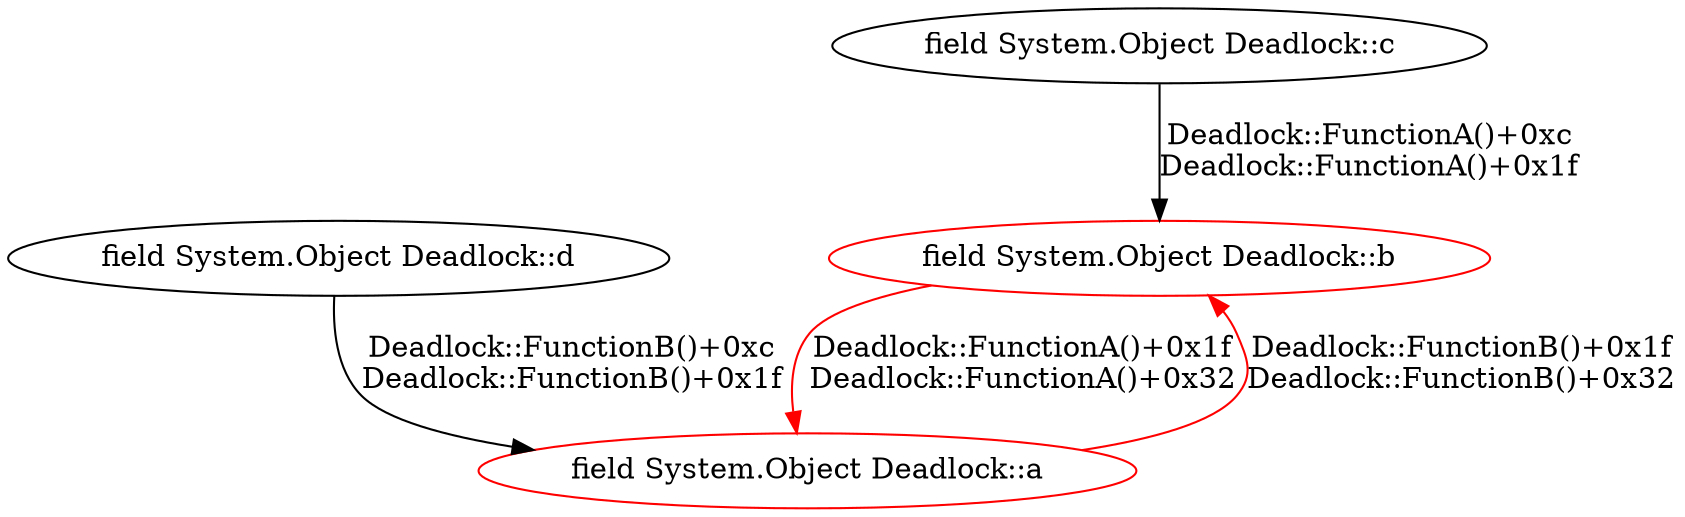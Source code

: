 digraph {
 "field System.Object Deadlock::b" [color=red]
 "field System.Object Deadlock::a" [color=red]
 "field System.Object Deadlock::b" -> "field System.Object Deadlock::a" [color=red,label="Deadlock::FunctionA()+0x1f\nDeadlock::FunctionA()+0x32"]
 "field System.Object Deadlock::a" -> "field System.Object Deadlock::b" [color=red,label="Deadlock::FunctionB()+0x1f\nDeadlock::FunctionB()+0x32"]
 "field System.Object Deadlock::d" -> "field System.Object Deadlock::a" [label="Deadlock::FunctionB()+0xc\nDeadlock::FunctionB()+0x1f"]
 "field System.Object Deadlock::c" -> "field System.Object Deadlock::b" [label="Deadlock::FunctionA()+0xc\nDeadlock::FunctionA()+0x1f"]
}
